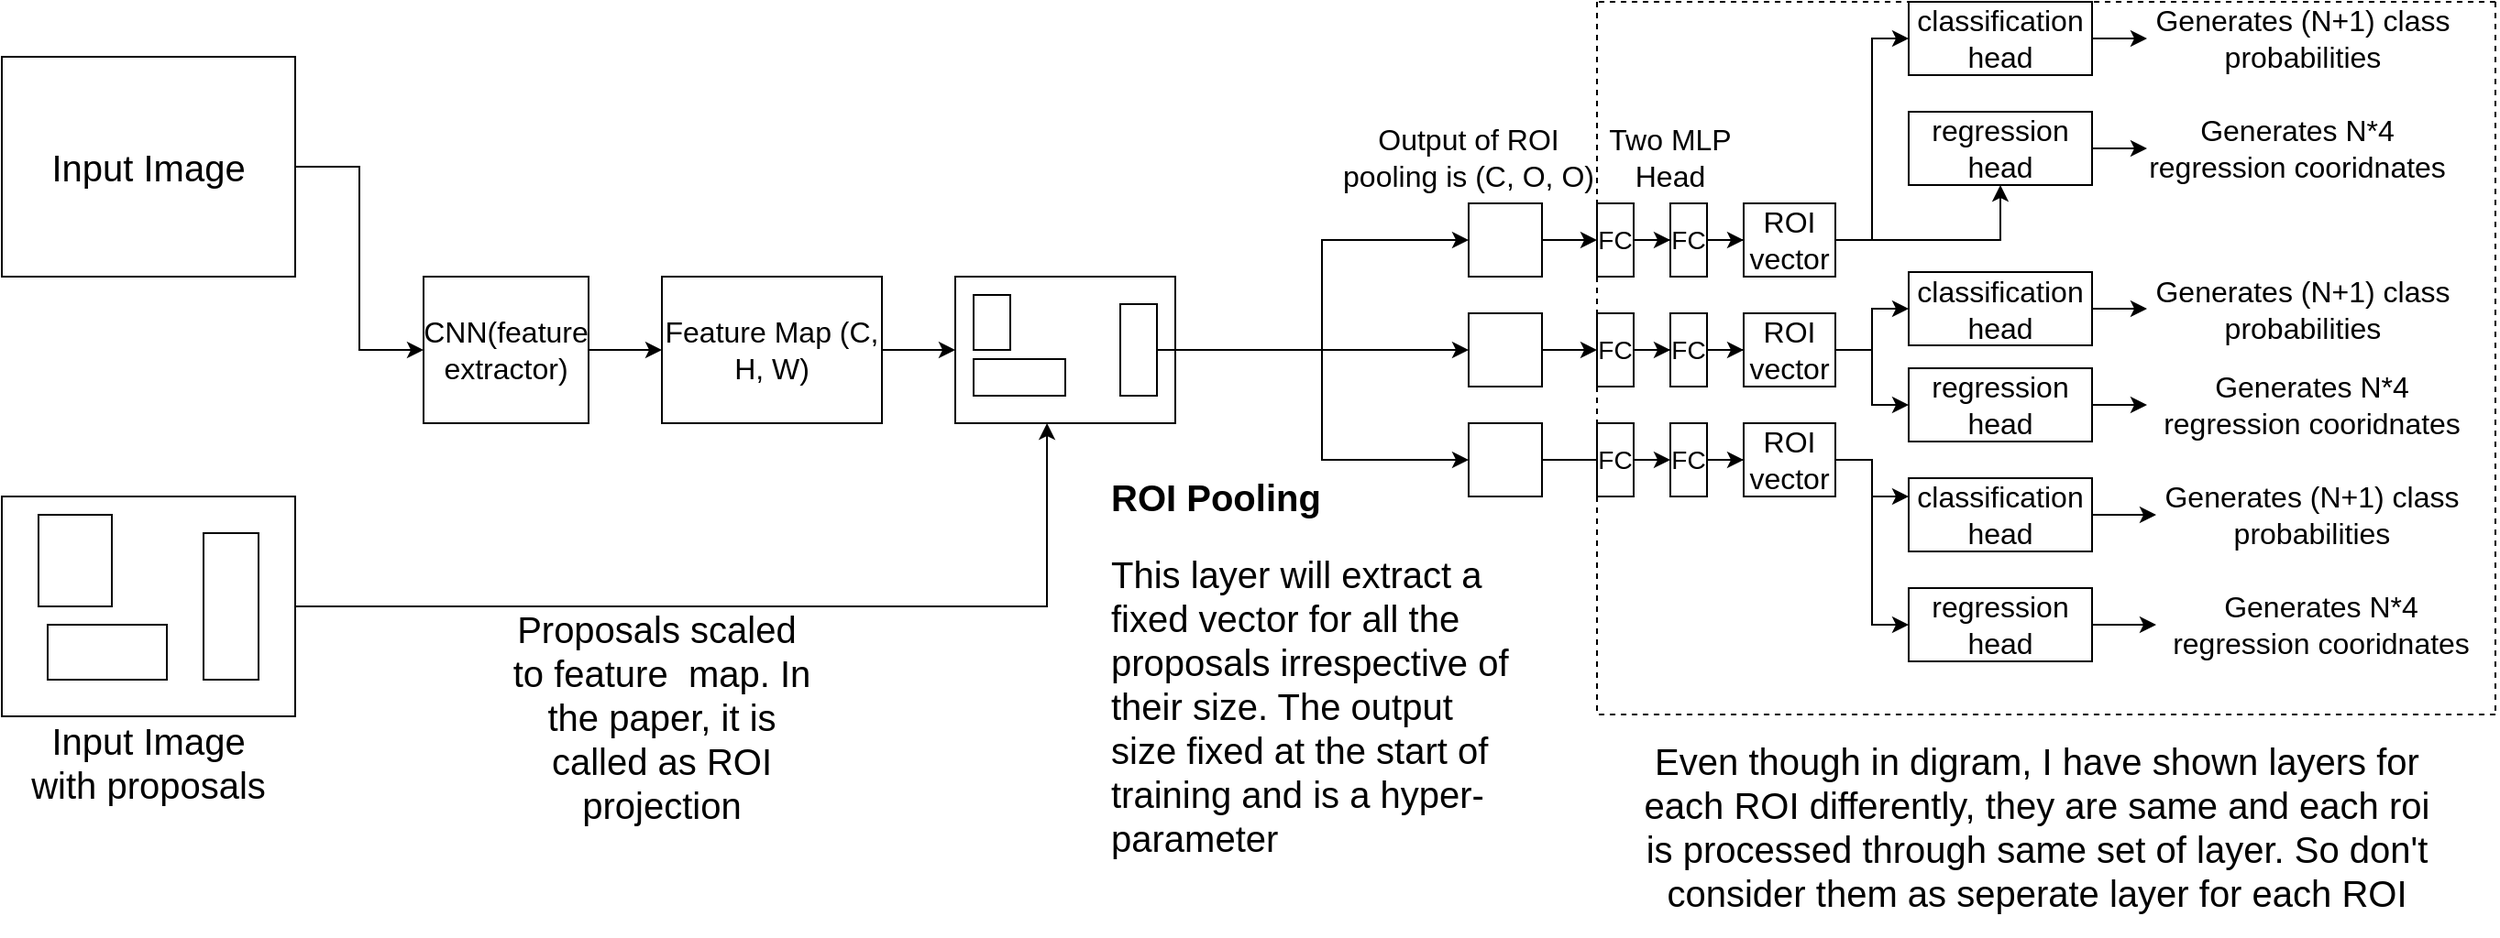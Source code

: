<mxfile version="23.0.2" type="device">
  <diagram name="Page-1" id="IRVGJ-eXqrVsEekjxyVa">
    <mxGraphModel dx="1800" dy="1180" grid="1" gridSize="10" guides="1" tooltips="1" connect="1" arrows="1" fold="1" page="1" pageScale="1" pageWidth="827" pageHeight="1169" math="0" shadow="0">
      <root>
        <mxCell id="0" />
        <mxCell id="1" parent="0" />
        <mxCell id="_IY6v6et4vf0XeT_jkxq-10" style="edgeStyle=orthogonalEdgeStyle;rounded=0;orthogonalLoop=1;jettySize=auto;html=1;entryX=0;entryY=0.5;entryDx=0;entryDy=0;" parent="1" source="_IY6v6et4vf0XeT_jkxq-1" target="_IY6v6et4vf0XeT_jkxq-9" edge="1">
          <mxGeometry relative="1" as="geometry" />
        </mxCell>
        <mxCell id="_IY6v6et4vf0XeT_jkxq-1" value="&lt;font style=&quot;font-size: 20px;&quot;&gt;Input Image&lt;/font&gt;" style="rounded=0;whiteSpace=wrap;html=1;" parent="1" vertex="1">
          <mxGeometry x="40" y="40" width="160" height="120" as="geometry" />
        </mxCell>
        <mxCell id="_IY6v6et4vf0XeT_jkxq-20" style="edgeStyle=orthogonalEdgeStyle;rounded=0;orthogonalLoop=1;jettySize=auto;html=1;entryX=0.417;entryY=1;entryDx=0;entryDy=0;entryPerimeter=0;" parent="1" source="_IY6v6et4vf0XeT_jkxq-2" target="_IY6v6et4vf0XeT_jkxq-18" edge="1">
          <mxGeometry relative="1" as="geometry" />
        </mxCell>
        <mxCell id="_IY6v6et4vf0XeT_jkxq-2" value="" style="rounded=0;whiteSpace=wrap;html=1;" parent="1" vertex="1">
          <mxGeometry x="40" y="280" width="160" height="120" as="geometry" />
        </mxCell>
        <mxCell id="_IY6v6et4vf0XeT_jkxq-3" value="" style="rounded=0;whiteSpace=wrap;html=1;" parent="1" vertex="1">
          <mxGeometry x="60" y="290" width="40" height="50" as="geometry" />
        </mxCell>
        <mxCell id="_IY6v6et4vf0XeT_jkxq-4" value="" style="rounded=0;whiteSpace=wrap;html=1;" parent="1" vertex="1">
          <mxGeometry x="150" y="300" width="30" height="80" as="geometry" />
        </mxCell>
        <mxCell id="_IY6v6et4vf0XeT_jkxq-5" value="" style="rounded=0;whiteSpace=wrap;html=1;" parent="1" vertex="1">
          <mxGeometry x="65" y="350" width="65" height="30" as="geometry" />
        </mxCell>
        <mxCell id="_IY6v6et4vf0XeT_jkxq-6" value="&lt;font style=&quot;font-size: 20px;&quot;&gt;Input Image with proposals&lt;/font&gt;" style="text;html=1;strokeColor=none;fillColor=none;align=center;verticalAlign=middle;whiteSpace=wrap;rounded=0;" parent="1" vertex="1">
          <mxGeometry x="50" y="410" width="140" height="30" as="geometry" />
        </mxCell>
        <mxCell id="_IY6v6et4vf0XeT_jkxq-12" value="" style="edgeStyle=orthogonalEdgeStyle;rounded=0;orthogonalLoop=1;jettySize=auto;html=1;" parent="1" source="_IY6v6et4vf0XeT_jkxq-9" target="_IY6v6et4vf0XeT_jkxq-11" edge="1">
          <mxGeometry relative="1" as="geometry" />
        </mxCell>
        <mxCell id="_IY6v6et4vf0XeT_jkxq-9" value="&lt;font style=&quot;font-size: 16px;&quot;&gt;CNN(feature extractor)&lt;/font&gt;" style="rounded=0;whiteSpace=wrap;html=1;" parent="1" vertex="1">
          <mxGeometry x="270" y="160" width="90" height="80" as="geometry" />
        </mxCell>
        <mxCell id="_IY6v6et4vf0XeT_jkxq-19" value="" style="edgeStyle=orthogonalEdgeStyle;rounded=0;orthogonalLoop=1;jettySize=auto;html=1;" parent="1" source="_IY6v6et4vf0XeT_jkxq-11" target="_IY6v6et4vf0XeT_jkxq-18" edge="1">
          <mxGeometry relative="1" as="geometry" />
        </mxCell>
        <mxCell id="_IY6v6et4vf0XeT_jkxq-11" value="&lt;font style=&quot;font-size: 16px;&quot;&gt;Feature Map (C, H, W)&lt;/font&gt;" style="whiteSpace=wrap;html=1;rounded=0;" parent="1" vertex="1">
          <mxGeometry x="400" y="160" width="120" height="80" as="geometry" />
        </mxCell>
        <mxCell id="_IY6v6et4vf0XeT_jkxq-33" style="edgeStyle=orthogonalEdgeStyle;rounded=0;orthogonalLoop=1;jettySize=auto;html=1;entryX=0;entryY=0.5;entryDx=0;entryDy=0;" parent="1" source="_IY6v6et4vf0XeT_jkxq-18" target="_IY6v6et4vf0XeT_jkxq-29" edge="1">
          <mxGeometry relative="1" as="geometry" />
        </mxCell>
        <mxCell id="_IY6v6et4vf0XeT_jkxq-34" style="edgeStyle=orthogonalEdgeStyle;rounded=0;orthogonalLoop=1;jettySize=auto;html=1;" parent="1" source="_IY6v6et4vf0XeT_jkxq-18" target="_IY6v6et4vf0XeT_jkxq-31" edge="1">
          <mxGeometry relative="1" as="geometry" />
        </mxCell>
        <mxCell id="_IY6v6et4vf0XeT_jkxq-18" value="" style="whiteSpace=wrap;html=1;rounded=0;" parent="1" vertex="1">
          <mxGeometry x="560" y="160" width="120" height="80" as="geometry" />
        </mxCell>
        <mxCell id="_IY6v6et4vf0XeT_jkxq-21" value="" style="rounded=0;whiteSpace=wrap;html=1;" parent="1" vertex="1">
          <mxGeometry x="570" y="170" width="20" height="30" as="geometry" />
        </mxCell>
        <mxCell id="_IY6v6et4vf0XeT_jkxq-35" style="edgeStyle=orthogonalEdgeStyle;rounded=0;orthogonalLoop=1;jettySize=auto;html=1;" parent="1" source="_IY6v6et4vf0XeT_jkxq-22" target="_IY6v6et4vf0XeT_jkxq-30" edge="1">
          <mxGeometry relative="1" as="geometry" />
        </mxCell>
        <mxCell id="_IY6v6et4vf0XeT_jkxq-22" value="" style="rounded=0;whiteSpace=wrap;html=1;" parent="1" vertex="1">
          <mxGeometry x="650" y="175" width="20" height="50" as="geometry" />
        </mxCell>
        <mxCell id="_IY6v6et4vf0XeT_jkxq-23" value="" style="rounded=0;whiteSpace=wrap;html=1;" parent="1" vertex="1">
          <mxGeometry x="570" y="205" width="50" height="20" as="geometry" />
        </mxCell>
        <mxCell id="_IY6v6et4vf0XeT_jkxq-24" value="&lt;font style=&quot;font-size: 20px;&quot;&gt;Proposals scaled&amp;nbsp; to feature&amp;nbsp; map. In the paper, it is called as ROI projection&lt;/font&gt;" style="text;html=1;strokeColor=none;fillColor=none;align=center;verticalAlign=middle;whiteSpace=wrap;rounded=0;" parent="1" vertex="1">
          <mxGeometry x="310" y="340" width="180" height="120" as="geometry" />
        </mxCell>
        <mxCell id="_IY6v6et4vf0XeT_jkxq-27" value="&lt;h1&gt;&lt;font style=&quot;font-size: 20px;&quot;&gt;ROI Pooling&lt;/font&gt;&lt;/h1&gt;&lt;div&gt;&lt;font style=&quot;font-size: 20px;&quot;&gt;This layer will extract a fixed vector for all the proposals irrespective of their size. The output size fixed at the start of training and is a hyper-parameter&lt;/font&gt;&lt;/div&gt;" style="text;html=1;strokeColor=none;fillColor=none;spacing=5;spacingTop=-20;whiteSpace=wrap;overflow=hidden;rounded=0;" parent="1" vertex="1">
          <mxGeometry x="640" y="260" width="230" height="230" as="geometry" />
        </mxCell>
        <mxCell id="_IY6v6et4vf0XeT_jkxq-41" value="" style="edgeStyle=orthogonalEdgeStyle;rounded=0;orthogonalLoop=1;jettySize=auto;html=1;" parent="1" source="_IY6v6et4vf0XeT_jkxq-38" target="_IY6v6et4vf0XeT_jkxq-40" edge="1">
          <mxGeometry relative="1" as="geometry" />
        </mxCell>
        <mxCell id="_IY6v6et4vf0XeT_jkxq-29" value="" style="rounded=0;whiteSpace=wrap;html=1;" parent="1" vertex="1">
          <mxGeometry x="840" y="120" width="40" height="40" as="geometry" />
        </mxCell>
        <mxCell id="_IY6v6et4vf0XeT_jkxq-54" value="" style="edgeStyle=orthogonalEdgeStyle;rounded=0;orthogonalLoop=1;jettySize=auto;html=1;" parent="1" source="_IY6v6et4vf0XeT_jkxq-50" target="_IY6v6et4vf0XeT_jkxq-52" edge="1">
          <mxGeometry relative="1" as="geometry" />
        </mxCell>
        <mxCell id="_IY6v6et4vf0XeT_jkxq-30" value="" style="rounded=0;whiteSpace=wrap;html=1;" parent="1" vertex="1">
          <mxGeometry x="840" y="180" width="40" height="40" as="geometry" />
        </mxCell>
        <mxCell id="_IY6v6et4vf0XeT_jkxq-59" value="" style="edgeStyle=orthogonalEdgeStyle;rounded=0;orthogonalLoop=1;jettySize=auto;html=1;" parent="1" source="_IY6v6et4vf0XeT_jkxq-31" target="_IY6v6et4vf0XeT_jkxq-57" edge="1">
          <mxGeometry relative="1" as="geometry" />
        </mxCell>
        <mxCell id="_IY6v6et4vf0XeT_jkxq-31" value="" style="rounded=0;whiteSpace=wrap;html=1;" parent="1" vertex="1">
          <mxGeometry x="840" y="240" width="40" height="40" as="geometry" />
        </mxCell>
        <mxCell id="_IY6v6et4vf0XeT_jkxq-37" value="&lt;font style=&quot;font-size: 16px;&quot;&gt;Output of ROI pooling is (C, O, O)&lt;/font&gt;" style="text;html=1;strokeColor=none;fillColor=none;align=center;verticalAlign=middle;whiteSpace=wrap;rounded=0;" parent="1" vertex="1">
          <mxGeometry x="770" y="80" width="140" height="30" as="geometry" />
        </mxCell>
        <mxCell id="_IY6v6et4vf0XeT_jkxq-43" value="" style="edgeStyle=orthogonalEdgeStyle;rounded=0;orthogonalLoop=1;jettySize=auto;html=1;" parent="1" source="_IY6v6et4vf0XeT_jkxq-40" target="_IY6v6et4vf0XeT_jkxq-42" edge="1">
          <mxGeometry relative="1" as="geometry" />
        </mxCell>
        <mxCell id="_IY6v6et4vf0XeT_jkxq-40" value="&lt;font style=&quot;font-size: 14px;&quot;&gt;FC&lt;/font&gt;" style="rounded=0;whiteSpace=wrap;html=1;" parent="1" vertex="1">
          <mxGeometry x="950" y="120" width="20" height="40" as="geometry" />
        </mxCell>
        <mxCell id="_IY6v6et4vf0XeT_jkxq-68" style="edgeStyle=orthogonalEdgeStyle;rounded=0;orthogonalLoop=1;jettySize=auto;html=1;entryX=0;entryY=0.5;entryDx=0;entryDy=0;" parent="1" source="_IY6v6et4vf0XeT_jkxq-42" target="_IY6v6et4vf0XeT_jkxq-60" edge="1">
          <mxGeometry relative="1" as="geometry" />
        </mxCell>
        <mxCell id="_IY6v6et4vf0XeT_jkxq-69" value="" style="edgeStyle=orthogonalEdgeStyle;rounded=0;orthogonalLoop=1;jettySize=auto;html=1;" parent="1" source="_IY6v6et4vf0XeT_jkxq-42" target="_IY6v6et4vf0XeT_jkxq-66" edge="1">
          <mxGeometry relative="1" as="geometry" />
        </mxCell>
        <mxCell id="_IY6v6et4vf0XeT_jkxq-42" value="&lt;font style=&quot;font-size: 16px;&quot;&gt;ROI vector&lt;/font&gt;" style="rounded=0;whiteSpace=wrap;html=1;" parent="1" vertex="1">
          <mxGeometry x="990" y="120" width="50" height="40" as="geometry" />
        </mxCell>
        <mxCell id="_IY6v6et4vf0XeT_jkxq-51" value="" style="edgeStyle=orthogonalEdgeStyle;rounded=0;orthogonalLoop=1;jettySize=auto;html=1;" parent="1" source="_IY6v6et4vf0XeT_jkxq-52" target="_IY6v6et4vf0XeT_jkxq-53" edge="1">
          <mxGeometry relative="1" as="geometry" />
        </mxCell>
        <mxCell id="_IY6v6et4vf0XeT_jkxq-52" value="&lt;font style=&quot;font-size: 14px;&quot;&gt;FC&lt;/font&gt;" style="rounded=0;whiteSpace=wrap;html=1;" parent="1" vertex="1">
          <mxGeometry x="950" y="180" width="20" height="40" as="geometry" />
        </mxCell>
        <mxCell id="_IY6v6et4vf0XeT_jkxq-78" style="edgeStyle=orthogonalEdgeStyle;rounded=0;orthogonalLoop=1;jettySize=auto;html=1;" parent="1" source="_IY6v6et4vf0XeT_jkxq-53" target="_IY6v6et4vf0XeT_jkxq-73" edge="1">
          <mxGeometry relative="1" as="geometry" />
        </mxCell>
        <mxCell id="_IY6v6et4vf0XeT_jkxq-79" style="edgeStyle=orthogonalEdgeStyle;rounded=0;orthogonalLoop=1;jettySize=auto;html=1;entryX=0;entryY=0.5;entryDx=0;entryDy=0;" parent="1" source="_IY6v6et4vf0XeT_jkxq-53" target="_IY6v6et4vf0XeT_jkxq-76" edge="1">
          <mxGeometry relative="1" as="geometry" />
        </mxCell>
        <mxCell id="_IY6v6et4vf0XeT_jkxq-53" value="&lt;font style=&quot;font-size: 16px;&quot;&gt;ROI vector&lt;/font&gt;" style="rounded=0;whiteSpace=wrap;html=1;" parent="1" vertex="1">
          <mxGeometry x="990" y="180" width="50" height="40" as="geometry" />
        </mxCell>
        <mxCell id="_IY6v6et4vf0XeT_jkxq-55" value="&lt;font style=&quot;font-size: 14px;&quot;&gt;FC&lt;/font&gt;" style="rounded=0;whiteSpace=wrap;html=1;" parent="1" vertex="1">
          <mxGeometry x="910" y="240" width="20" height="40" as="geometry" />
        </mxCell>
        <mxCell id="_IY6v6et4vf0XeT_jkxq-56" value="" style="edgeStyle=orthogonalEdgeStyle;rounded=0;orthogonalLoop=1;jettySize=auto;html=1;" parent="1" source="_IY6v6et4vf0XeT_jkxq-57" target="_IY6v6et4vf0XeT_jkxq-58" edge="1">
          <mxGeometry relative="1" as="geometry" />
        </mxCell>
        <mxCell id="_IY6v6et4vf0XeT_jkxq-57" value="&lt;font style=&quot;font-size: 14px;&quot;&gt;FC&lt;/font&gt;" style="rounded=0;whiteSpace=wrap;html=1;" parent="1" vertex="1">
          <mxGeometry x="950" y="240" width="20" height="40" as="geometry" />
        </mxCell>
        <mxCell id="_IY6v6et4vf0XeT_jkxq-86" style="edgeStyle=orthogonalEdgeStyle;rounded=0;orthogonalLoop=1;jettySize=auto;html=1;entryX=0;entryY=0.25;entryDx=0;entryDy=0;" parent="1" source="_IY6v6et4vf0XeT_jkxq-58" target="_IY6v6et4vf0XeT_jkxq-81" edge="1">
          <mxGeometry relative="1" as="geometry" />
        </mxCell>
        <mxCell id="_IY6v6et4vf0XeT_jkxq-87" style="edgeStyle=orthogonalEdgeStyle;rounded=0;orthogonalLoop=1;jettySize=auto;html=1;entryX=0;entryY=0.5;entryDx=0;entryDy=0;" parent="1" source="_IY6v6et4vf0XeT_jkxq-58" target="_IY6v6et4vf0XeT_jkxq-84" edge="1">
          <mxGeometry relative="1" as="geometry" />
        </mxCell>
        <mxCell id="_IY6v6et4vf0XeT_jkxq-58" value="&lt;font style=&quot;font-size: 16px;&quot;&gt;ROI vector&lt;/font&gt;" style="rounded=0;whiteSpace=wrap;html=1;" parent="1" vertex="1">
          <mxGeometry x="990" y="240" width="50" height="40" as="geometry" />
        </mxCell>
        <mxCell id="_IY6v6et4vf0XeT_jkxq-65" value="" style="edgeStyle=orthogonalEdgeStyle;rounded=0;orthogonalLoop=1;jettySize=auto;html=1;" parent="1" source="_IY6v6et4vf0XeT_jkxq-60" target="_IY6v6et4vf0XeT_jkxq-64" edge="1">
          <mxGeometry relative="1" as="geometry" />
        </mxCell>
        <mxCell id="_IY6v6et4vf0XeT_jkxq-60" value="&lt;font style=&quot;font-size: 16px;&quot;&gt;classification head&lt;/font&gt;" style="whiteSpace=wrap;html=1;rounded=0;" parent="1" vertex="1">
          <mxGeometry x="1080" y="10" width="100" height="40" as="geometry" />
        </mxCell>
        <mxCell id="_IY6v6et4vf0XeT_jkxq-64" value="&lt;font style=&quot;font-size: 16px;&quot;&gt;Generates (N+1) class probabilities&lt;/font&gt;" style="text;html=1;strokeColor=none;fillColor=none;align=center;verticalAlign=middle;whiteSpace=wrap;rounded=0;" parent="1" vertex="1">
          <mxGeometry x="1210" y="15" width="170" height="30" as="geometry" />
        </mxCell>
        <mxCell id="_IY6v6et4vf0XeT_jkxq-71" value="" style="edgeStyle=orthogonalEdgeStyle;rounded=0;orthogonalLoop=1;jettySize=auto;html=1;" parent="1" source="_IY6v6et4vf0XeT_jkxq-66" target="_IY6v6et4vf0XeT_jkxq-70" edge="1">
          <mxGeometry relative="1" as="geometry" />
        </mxCell>
        <mxCell id="_IY6v6et4vf0XeT_jkxq-66" value="&lt;font style=&quot;font-size: 16px;&quot;&gt;regression head&lt;/font&gt;" style="whiteSpace=wrap;html=1;rounded=0;" parent="1" vertex="1">
          <mxGeometry x="1080" y="70" width="100" height="40" as="geometry" />
        </mxCell>
        <mxCell id="_IY6v6et4vf0XeT_jkxq-70" value="&lt;font style=&quot;font-size: 16px;&quot;&gt;Generates N*4 regression cooridnates&lt;/font&gt;" style="text;html=1;strokeColor=none;fillColor=none;align=center;verticalAlign=middle;whiteSpace=wrap;rounded=0;" parent="1" vertex="1">
          <mxGeometry x="1210" y="75" width="164" height="30" as="geometry" />
        </mxCell>
        <mxCell id="_IY6v6et4vf0XeT_jkxq-72" value="" style="edgeStyle=orthogonalEdgeStyle;rounded=0;orthogonalLoop=1;jettySize=auto;html=1;" parent="1" source="_IY6v6et4vf0XeT_jkxq-73" target="_IY6v6et4vf0XeT_jkxq-74" edge="1">
          <mxGeometry relative="1" as="geometry" />
        </mxCell>
        <mxCell id="_IY6v6et4vf0XeT_jkxq-73" value="&lt;font style=&quot;font-size: 16px;&quot;&gt;classification head&lt;/font&gt;" style="whiteSpace=wrap;html=1;rounded=0;" parent="1" vertex="1">
          <mxGeometry x="1080" y="157.5" width="100" height="40" as="geometry" />
        </mxCell>
        <mxCell id="_IY6v6et4vf0XeT_jkxq-74" value="&lt;font style=&quot;font-size: 16px;&quot;&gt;Generates (N+1) class probabilities&lt;/font&gt;" style="text;html=1;strokeColor=none;fillColor=none;align=center;verticalAlign=middle;whiteSpace=wrap;rounded=0;" parent="1" vertex="1">
          <mxGeometry x="1210" y="162.5" width="170" height="30" as="geometry" />
        </mxCell>
        <mxCell id="_IY6v6et4vf0XeT_jkxq-75" value="" style="edgeStyle=orthogonalEdgeStyle;rounded=0;orthogonalLoop=1;jettySize=auto;html=1;" parent="1" source="_IY6v6et4vf0XeT_jkxq-76" target="_IY6v6et4vf0XeT_jkxq-77" edge="1">
          <mxGeometry relative="1" as="geometry" />
        </mxCell>
        <mxCell id="_IY6v6et4vf0XeT_jkxq-76" value="&lt;font style=&quot;font-size: 16px;&quot;&gt;regression head&lt;/font&gt;" style="whiteSpace=wrap;html=1;rounded=0;" parent="1" vertex="1">
          <mxGeometry x="1080" y="210" width="100" height="40" as="geometry" />
        </mxCell>
        <mxCell id="_IY6v6et4vf0XeT_jkxq-77" value="&lt;font style=&quot;font-size: 16px;&quot;&gt;Generates N*4 regression cooridnates&lt;/font&gt;" style="text;html=1;strokeColor=none;fillColor=none;align=center;verticalAlign=middle;whiteSpace=wrap;rounded=0;" parent="1" vertex="1">
          <mxGeometry x="1210" y="215" width="180" height="30" as="geometry" />
        </mxCell>
        <mxCell id="_IY6v6et4vf0XeT_jkxq-80" value="" style="edgeStyle=orthogonalEdgeStyle;rounded=0;orthogonalLoop=1;jettySize=auto;html=1;" parent="1" source="_IY6v6et4vf0XeT_jkxq-81" target="_IY6v6et4vf0XeT_jkxq-82" edge="1">
          <mxGeometry relative="1" as="geometry" />
        </mxCell>
        <mxCell id="_IY6v6et4vf0XeT_jkxq-81" value="&lt;font style=&quot;font-size: 16px;&quot;&gt;classification head&lt;/font&gt;" style="whiteSpace=wrap;html=1;rounded=0;" parent="1" vertex="1">
          <mxGeometry x="1080" y="270" width="100" height="40" as="geometry" />
        </mxCell>
        <mxCell id="_IY6v6et4vf0XeT_jkxq-82" value="&lt;font style=&quot;font-size: 16px;&quot;&gt;Generates (N+1) class probabilities&lt;/font&gt;" style="text;html=1;strokeColor=none;fillColor=none;align=center;verticalAlign=middle;whiteSpace=wrap;rounded=0;" parent="1" vertex="1">
          <mxGeometry x="1215" y="275" width="170" height="30" as="geometry" />
        </mxCell>
        <mxCell id="_IY6v6et4vf0XeT_jkxq-83" value="" style="edgeStyle=orthogonalEdgeStyle;rounded=0;orthogonalLoop=1;jettySize=auto;html=1;" parent="1" source="_IY6v6et4vf0XeT_jkxq-84" target="_IY6v6et4vf0XeT_jkxq-85" edge="1">
          <mxGeometry relative="1" as="geometry" />
        </mxCell>
        <mxCell id="_IY6v6et4vf0XeT_jkxq-84" value="&lt;font style=&quot;font-size: 16px;&quot;&gt;regression head&lt;/font&gt;" style="whiteSpace=wrap;html=1;rounded=0;" parent="1" vertex="1">
          <mxGeometry x="1080" y="330" width="100" height="40" as="geometry" />
        </mxCell>
        <mxCell id="_IY6v6et4vf0XeT_jkxq-85" value="&lt;font style=&quot;font-size: 16px;&quot;&gt;Generates N*4 regression cooridnates&lt;/font&gt;" style="text;html=1;strokeColor=none;fillColor=none;align=center;verticalAlign=middle;whiteSpace=wrap;rounded=0;" parent="1" vertex="1">
          <mxGeometry x="1215" y="335" width="180" height="30" as="geometry" />
        </mxCell>
        <mxCell id="_IY6v6et4vf0XeT_jkxq-88" value="" style="endArrow=none;dashed=1;html=1;rounded=0;" parent="1" edge="1">
          <mxGeometry width="50" height="50" relative="1" as="geometry">
            <mxPoint x="910" y="10" as="sourcePoint" />
            <mxPoint x="910" y="400" as="targetPoint" />
          </mxGeometry>
        </mxCell>
        <mxCell id="_IY6v6et4vf0XeT_jkxq-89" value="" style="endArrow=none;dashed=1;html=1;rounded=0;" parent="1" edge="1">
          <mxGeometry width="50" height="50" relative="1" as="geometry">
            <mxPoint x="1400" y="10" as="sourcePoint" />
            <mxPoint x="910" y="10" as="targetPoint" />
          </mxGeometry>
        </mxCell>
        <mxCell id="_IY6v6et4vf0XeT_jkxq-90" value="" style="endArrow=none;dashed=1;html=1;rounded=0;" parent="1" edge="1">
          <mxGeometry width="50" height="50" relative="1" as="geometry">
            <mxPoint x="1400" y="399" as="sourcePoint" />
            <mxPoint x="910" y="399" as="targetPoint" />
          </mxGeometry>
        </mxCell>
        <mxCell id="_IY6v6et4vf0XeT_jkxq-91" value="" style="endArrow=none;dashed=1;html=1;rounded=0;" parent="1" edge="1">
          <mxGeometry width="50" height="50" relative="1" as="geometry">
            <mxPoint x="1400" y="10" as="sourcePoint" />
            <mxPoint x="1400" y="400" as="targetPoint" />
          </mxGeometry>
        </mxCell>
        <mxCell id="_IY6v6et4vf0XeT_jkxq-92" value="&lt;font style=&quot;font-size: 20px;&quot;&gt;Even though in digram, I have shown layers for each ROI differently, they are same and each roi is processed through same set of layer. So don&#39;t consider them as seperate layer for each ROI&lt;/font&gt;" style="text;html=1;strokeColor=none;fillColor=none;align=center;verticalAlign=middle;whiteSpace=wrap;rounded=0;" parent="1" vertex="1">
          <mxGeometry x="930" y="400" width="440" height="120" as="geometry" />
        </mxCell>
        <mxCell id="_IY6v6et4vf0XeT_jkxq-93" value="&lt;font style=&quot;font-size: 16px;&quot;&gt;Two MLP Head&lt;/font&gt;" style="text;html=1;strokeColor=none;fillColor=none;align=center;verticalAlign=middle;whiteSpace=wrap;rounded=0;" parent="1" vertex="1">
          <mxGeometry x="910" y="80" width="80" height="30" as="geometry" />
        </mxCell>
        <mxCell id="PV5zcn8_iULhTjm_iK8Z-2" value="" style="edgeStyle=orthogonalEdgeStyle;rounded=0;orthogonalLoop=1;jettySize=auto;html=1;" edge="1" parent="1" source="_IY6v6et4vf0XeT_jkxq-29" target="_IY6v6et4vf0XeT_jkxq-38">
          <mxGeometry relative="1" as="geometry">
            <mxPoint x="880" y="140" as="sourcePoint" />
            <mxPoint x="960" y="140" as="targetPoint" />
          </mxGeometry>
        </mxCell>
        <mxCell id="_IY6v6et4vf0XeT_jkxq-38" value="&lt;font style=&quot;font-size: 14px;&quot;&gt;FC&lt;/font&gt;" style="rounded=0;whiteSpace=wrap;html=1;" parent="1" vertex="1">
          <mxGeometry x="910" y="120" width="20" height="40" as="geometry" />
        </mxCell>
        <mxCell id="PV5zcn8_iULhTjm_iK8Z-3" value="" style="edgeStyle=orthogonalEdgeStyle;rounded=0;orthogonalLoop=1;jettySize=auto;html=1;" edge="1" parent="1" source="_IY6v6et4vf0XeT_jkxq-30" target="_IY6v6et4vf0XeT_jkxq-50">
          <mxGeometry relative="1" as="geometry">
            <mxPoint x="880" y="200" as="sourcePoint" />
            <mxPoint x="960" y="200" as="targetPoint" />
          </mxGeometry>
        </mxCell>
        <mxCell id="_IY6v6et4vf0XeT_jkxq-50" value="&lt;font style=&quot;font-size: 14px;&quot;&gt;FC&lt;/font&gt;" style="rounded=0;whiteSpace=wrap;html=1;" parent="1" vertex="1">
          <mxGeometry x="910" y="180" width="20" height="40" as="geometry" />
        </mxCell>
      </root>
    </mxGraphModel>
  </diagram>
</mxfile>
